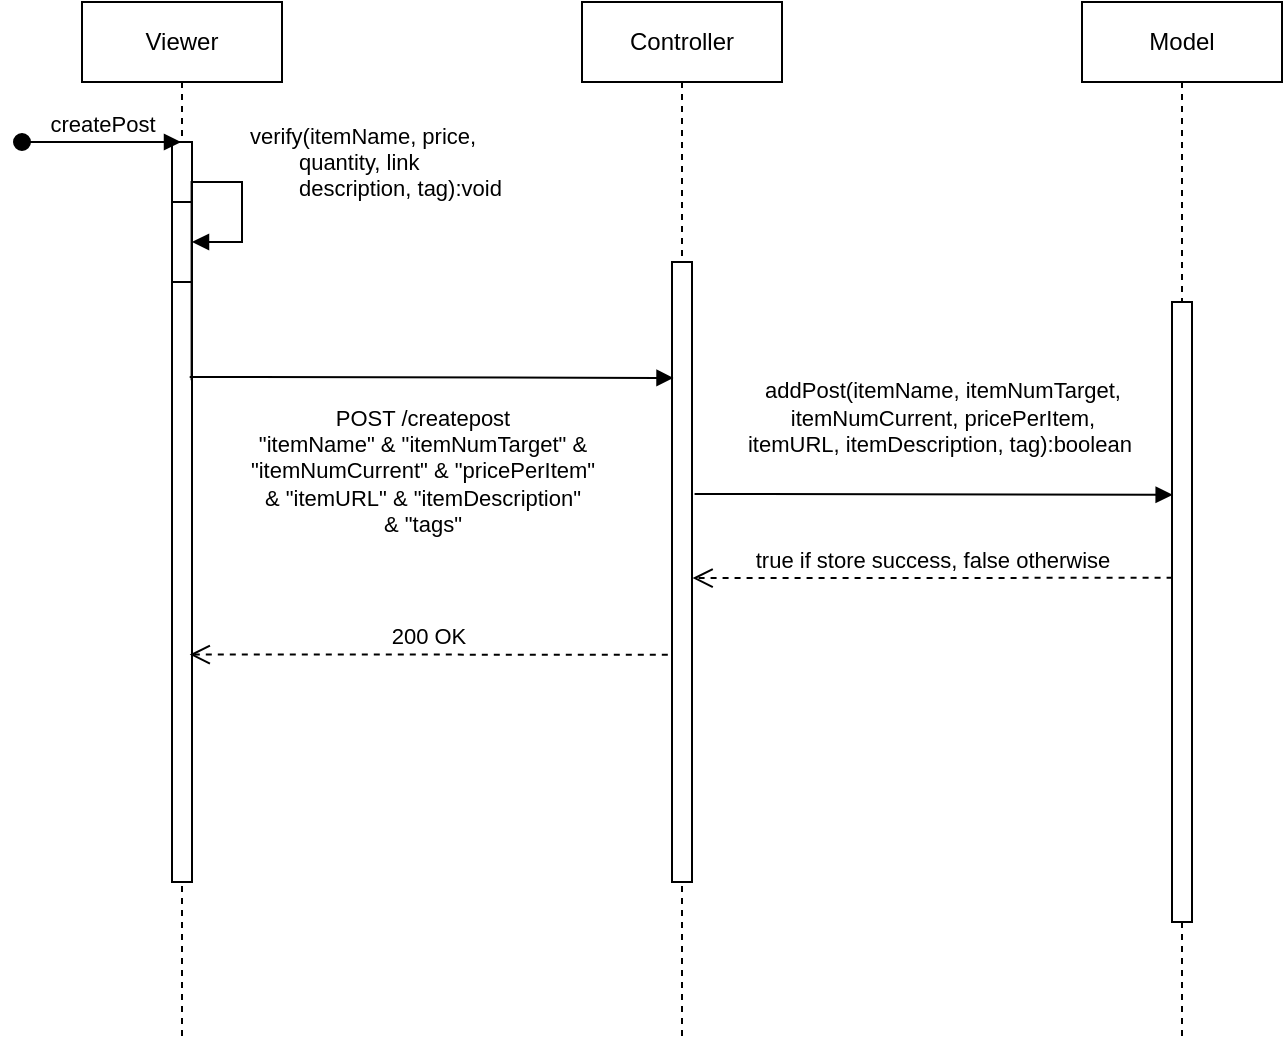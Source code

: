 <mxfile version="17.0.0" type="device"><diagram id="bLNHrJwJ8SVz2Z7P9luw" name="Page-1"><mxGraphModel dx="1185" dy="623" grid="1" gridSize="10" guides="1" tooltips="1" connect="1" arrows="1" fold="1" page="1" pageScale="1" pageWidth="827" pageHeight="1169" math="0" shadow="0"><root><mxCell id="0"/><mxCell id="1" parent="0"/><mxCell id="-ubt34dE8VMtw2WTv6oI-731" value="Viewer" style="shape=umlLifeline;perimeter=lifelinePerimeter;whiteSpace=wrap;html=1;container=1;collapsible=0;recursiveResize=0;outlineConnect=0;" vertex="1" parent="1"><mxGeometry x="330" y="750" width="100" height="520" as="geometry"/></mxCell><mxCell id="-ubt34dE8VMtw2WTv6oI-732" value="" style="html=1;points=[];perimeter=orthogonalPerimeter;" vertex="1" parent="-ubt34dE8VMtw2WTv6oI-731"><mxGeometry x="45" y="70" width="10" height="370" as="geometry"/></mxCell><mxCell id="-ubt34dE8VMtw2WTv6oI-733" value="" style="html=1;points=[];perimeter=orthogonalPerimeter;" vertex="1" parent="-ubt34dE8VMtw2WTv6oI-731"><mxGeometry x="45" y="100" width="10" height="40" as="geometry"/></mxCell><mxCell id="-ubt34dE8VMtw2WTv6oI-734" value="verify(itemName, price,&lt;br&gt;&lt;span style=&quot;white-space: pre&quot;&gt;&#9;&lt;/span&gt;quantity, link&lt;br&gt;&lt;span style=&quot;white-space: pre&quot;&gt;&#9;&lt;/span&gt;description, tag):void&amp;nbsp;" style="edgeStyle=orthogonalEdgeStyle;html=1;align=left;spacingLeft=2;endArrow=block;rounded=0;exitX=0.981;exitY=0.322;exitDx=0;exitDy=0;exitPerimeter=0;" edge="1" parent="-ubt34dE8VMtw2WTv6oI-731" source="-ubt34dE8VMtw2WTv6oI-732"><mxGeometry x="0.385" y="10" relative="1" as="geometry"><mxPoint x="60" y="170" as="sourcePoint"/><Array as="points"><mxPoint x="55" y="90"/><mxPoint x="80" y="90"/><mxPoint x="80" y="120"/><mxPoint x="55" y="120"/></Array><mxPoint x="55" y="120" as="targetPoint"/><mxPoint as="offset"/></mxGeometry></mxCell><mxCell id="-ubt34dE8VMtw2WTv6oI-735" value="Controller" style="shape=umlLifeline;perimeter=lifelinePerimeter;whiteSpace=wrap;html=1;container=1;collapsible=0;recursiveResize=0;outlineConnect=0;" vertex="1" parent="1"><mxGeometry x="580" y="750" width="100" height="520" as="geometry"/></mxCell><mxCell id="-ubt34dE8VMtw2WTv6oI-736" value="" style="html=1;points=[];perimeter=orthogonalPerimeter;" vertex="1" parent="-ubt34dE8VMtw2WTv6oI-735"><mxGeometry x="45" y="130" width="10" height="310" as="geometry"/></mxCell><mxCell id="-ubt34dE8VMtw2WTv6oI-737" value="Model" style="shape=umlLifeline;perimeter=lifelinePerimeter;whiteSpace=wrap;html=1;container=1;collapsible=0;recursiveResize=0;outlineConnect=0;" vertex="1" parent="1"><mxGeometry x="830" y="750" width="100" height="520" as="geometry"/></mxCell><mxCell id="-ubt34dE8VMtw2WTv6oI-738" value="" style="html=1;points=[];perimeter=orthogonalPerimeter;" vertex="1" parent="-ubt34dE8VMtw2WTv6oI-737"><mxGeometry x="45" y="150" width="10" height="310" as="geometry"/></mxCell><mxCell id="-ubt34dE8VMtw2WTv6oI-739" value="createPost" style="html=1;verticalAlign=bottom;startArrow=oval;startFill=1;endArrow=block;startSize=8;rounded=0;" edge="1" parent="1" target="-ubt34dE8VMtw2WTv6oI-731"><mxGeometry width="60" relative="1" as="geometry"><mxPoint x="300" y="820" as="sourcePoint"/><mxPoint x="360" y="820" as="targetPoint"/></mxGeometry></mxCell><mxCell id="-ubt34dE8VMtw2WTv6oI-740" value="POST /createpost&lt;br&gt;&quot;itemName&quot; &amp;amp; &quot;itemNumTarget&quot; &amp;amp; &lt;br&gt;&quot;itemNumCurrent&quot; &amp;amp; &quot;pricePerItem&quot; &lt;br&gt;&amp;amp; &quot;itemURL&quot; &amp;amp; &quot;itemDescription&quot; &lt;br&gt;&amp;amp; &quot;tags&quot;" style="html=1;verticalAlign=bottom;endArrow=block;rounded=0;exitX=0.886;exitY=0.608;exitDx=0;exitDy=0;exitPerimeter=0;entryX=0.076;entryY=0.187;entryDx=0;entryDy=0;entryPerimeter=0;" edge="1" parent="1" target="-ubt34dE8VMtw2WTv6oI-736"><mxGeometry x="-0.038" y="-82" width="80" relative="1" as="geometry"><mxPoint x="383.86" y="937.48" as="sourcePoint"/><mxPoint x="629.5" y="937.48" as="targetPoint"/><mxPoint as="offset"/></mxGeometry></mxCell><mxCell id="-ubt34dE8VMtw2WTv6oI-741" value="&lt;span style=&quot;text-align: left&quot;&gt;addPost(&lt;/span&gt;itemName&lt;span style=&quot;text-align: left&quot;&gt;,&amp;nbsp;&lt;/span&gt;itemNumTarget&lt;span style=&quot;text-align: left&quot;&gt;,&lt;/span&gt;&lt;br style=&quot;text-align: left&quot;&gt;itemNumCurrent&lt;span style=&quot;text-align: left&quot;&gt;,&amp;nbsp;&lt;/span&gt;pricePerItem,&lt;br style=&quot;text-align: left&quot;&gt;itemURL&lt;span style=&quot;text-align: left&quot;&gt;, itemDescription, tag):boolean&amp;nbsp;&lt;/span&gt;" style="html=1;verticalAlign=bottom;endArrow=block;rounded=0;exitX=1.029;exitY=0.187;exitDx=0;exitDy=0;exitPerimeter=0;entryX=-0.067;entryY=0.169;entryDx=0;entryDy=0;entryPerimeter=0;" edge="1" parent="1"><mxGeometry x="0.035" y="16" width="80" relative="1" as="geometry"><mxPoint x="636.29" y="995.97" as="sourcePoint"/><mxPoint x="875.33" y="996.39" as="targetPoint"/><mxPoint as="offset"/></mxGeometry></mxCell><mxCell id="-ubt34dE8VMtw2WTv6oI-742" value="true if store success, false otherwise" style="html=1;verticalAlign=bottom;endArrow=open;dashed=1;endSize=8;rounded=0;exitX=0.029;exitY=0.319;exitDx=0;exitDy=0;exitPerimeter=0;entryX=1.029;entryY=0.384;entryDx=0;entryDy=0;entryPerimeter=0;" edge="1" parent="1"><mxGeometry relative="1" as="geometry"><mxPoint x="875.29" y="1037.89" as="sourcePoint"/><mxPoint x="635.29" y="1038.04" as="targetPoint"/></mxGeometry></mxCell><mxCell id="-ubt34dE8VMtw2WTv6oI-743" value="200 OK" style="html=1;verticalAlign=bottom;endArrow=open;dashed=1;endSize=8;rounded=0;entryX=0.886;entryY=0.617;entryDx=0;entryDy=0;entryPerimeter=0;exitX=-0.21;exitY=0.543;exitDx=0;exitDy=0;exitPerimeter=0;" edge="1" parent="1"><mxGeometry relative="1" as="geometry"><mxPoint x="622.9" y="1076.33" as="sourcePoint"/><mxPoint x="383.86" y="1076.29" as="targetPoint"/></mxGeometry></mxCell></root></mxGraphModel></diagram></mxfile>